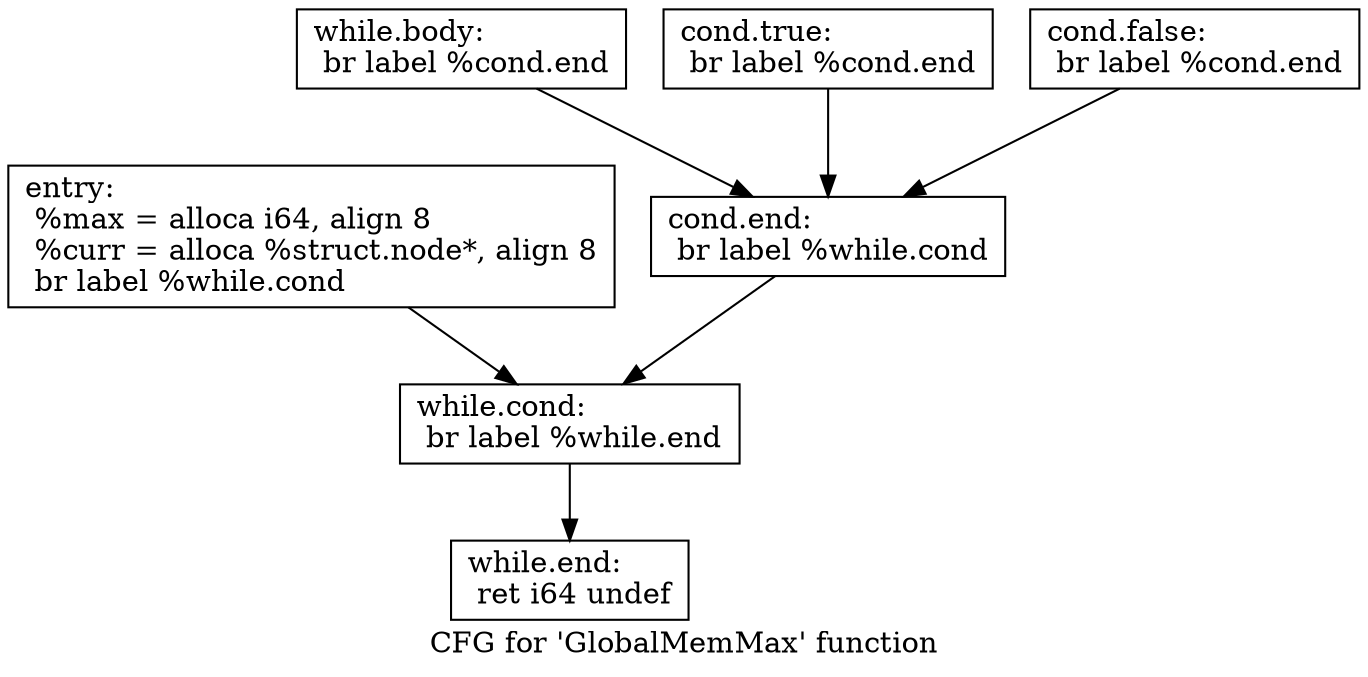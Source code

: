 digraph "CFG for 'GlobalMemMax' function" {
	label="CFG for 'GlobalMemMax' function";

	Node0x6010290 [shape=record,label="{entry:\l  %max = alloca i64, align 8\l  %curr = alloca %struct.node*, align 8\l  br label %while.cond\l}"];
	Node0x6010290 -> Node0x60102e0;
	Node0x60102e0 [shape=record,label="{while.cond:                                       \l  br label %while.end\l}"];
	Node0x60102e0 -> Node0x6010470;
	Node0x6010330 [shape=record,label="{while.body:                                       \l  br label %cond.end\l}"];
	Node0x6010330 -> Node0x6010420;
	Node0x6010380 [shape=record,label="{cond.true:                                        \l  br label %cond.end\l}"];
	Node0x6010380 -> Node0x6010420;
	Node0x60103d0 [shape=record,label="{cond.false:                                       \l  br label %cond.end\l}"];
	Node0x60103d0 -> Node0x6010420;
	Node0x6010420 [shape=record,label="{cond.end:                                         \l  br label %while.cond\l}"];
	Node0x6010420 -> Node0x60102e0;
	Node0x6010470 [shape=record,label="{while.end:                                        \l  ret i64 undef\l}"];
}
